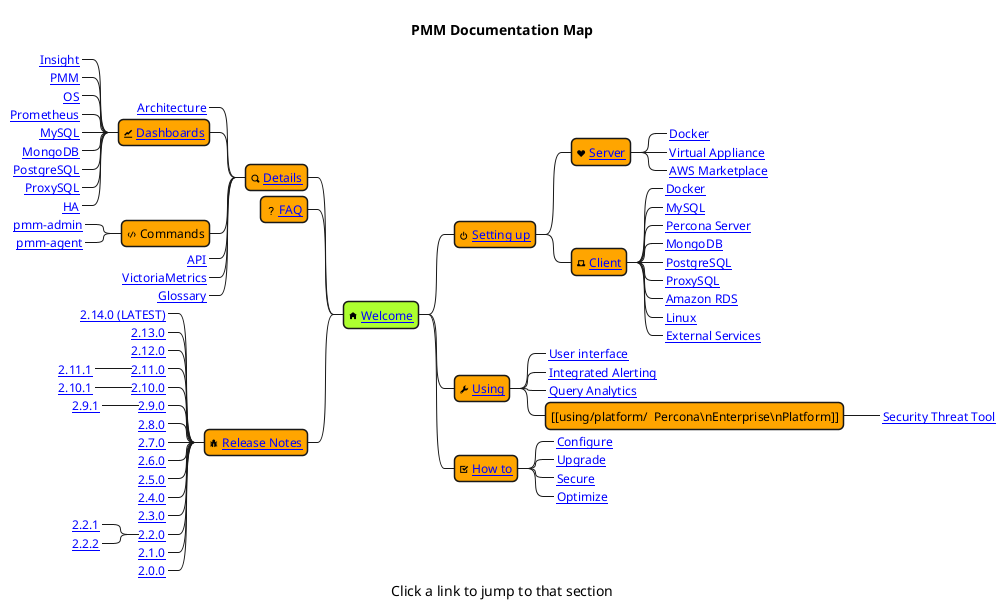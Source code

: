 ' Map of documentation
' To export as image with clickable links:
'
' A) Using Visual Studio Code:
' 1. install PlantUML extension (https://marketplace.visualstudio.com/items?itemName=jebbs.plantuml)
' 2. Right click and choose 'Export current diagram'
' 3. Select 'svg' type
' 3. Copy out/resources/Map/PMM_Documentation_Map.svg to docs/_images
'
' B) Command line:
' 1. Download PlantUML jar file: https://sourceforge.net/projects/plantuml/files/plantuml.jar/download
' 2. cat resources/Map.puml | java -jar ~/Downloads/plantuml.jar -tsvg -pipe > docs/_images/PMM_Documentation_Map.svg
'
' For icons see https://plantuml.com/openiconic



@startmindmap "PMM_Documentation_Map"
title PMM Documentation Map
caption Click a link to jump to that section
skinparam Shadowing false
<style>
mindmapDiagram {
  node {
    FontSize 12
    BackgroundColor Orange
    RoundCorner 10
    Padding 5
    Margin 3
  }
}
</style>

*[#GreenYellow] <&home> [[index.html Welcome]]
** <&power-standby> [[setting-up/ Setting up]]
'*** [[setting-up/index.html Setting up: Overview]]
*** <&heart> [[setting-up/server/ Server]]
'****_ [[setting-up/server/ Setting up PMM Server: Overview]]
****_ [[setting-up/server/docker.html Docker]]
****_ [[setting-up/server/virtual-appliance.html Virtual Appliance]]
****_ [[setting-up/server/aws.html AWS Marketplace]]
*** <&laptop> [[setting-up/client/ Client]]
'****_ [[setting-up/client/ Setting up PMM Clients]]
****_ [[setting-up/client/docker.html Docker]]
****_ [[setting-up/client/mysql.html MySQL]]
****_ [[setting-up/client/percona-server.html Percona Server]]
****_ [[setting-up/client/mongodb.html MongoDB]]
****_ [[setting-up/client/postgresql.html PostgreSQL]]
****_ [[setting-up/client/proxysql.html ProxySQL]]
****_ [[setting-up/client/aws.html Amazon RDS]]
****_ [[setting-up/client/linux.html Linux]]
****_ [[setting-up/client/external.html External Services]]

** <&wrench> [[using/ Using]]
'***_ [[using/ Using: Overview]]
***_ [[using/interface.html User interface]]
***_ [[using/alerting.html Integrated Alerting]]
***_ [[using/query-analytics.html Query Analytics]]
*** [[using/platform/  Percona\nEnterprise\nPlatform]]
'***_ [[using/platform/ About Percona Enterprise Platform]]
****_ [[using/platform/security-threat-tool.html Security Threat Tool]]

** <&task> [[how-to/ How to]]
'***_ [[how-to/ How to: Overview]]
***_ [[how-to/configure.html Configure]]
***_ [[how-to/upgrade.html Upgrade]]
***_ [[how-to/secure.html Secure]]
***_ [[how-to/optimize.html Optimize]]

left side


** <&magnifying-glass> [[details/ Details]]
'***_ [[details/ Details: Overview]]
***_ [[details/architecture.html Architecture]]
*** <&graph> [[details/dashboards/ Dashboards]]
****_ [[details/dashboards/index.html#insight Insight]]
****_ [[details/dashboards/index.html#pmm PMM]]
****_ [[details/dashboards/index.html#os-dashboards OS]]
****_ [[details/dashboards/index.html#prometheus-dashboards Prometheus]]
****_ [[details/dashboards/index.html#mysql-dashboards MySQL]]
****_ [[details/dashboards/index.html#mongodb-dashboards MongoDB]]
****_ [[details/dashboards/index.html#postgresql-dashboards PostgreSQL]]
****_ [[details/dashboards/index.html#proxysql-dashboards ProxySQL]]
****_ [[details/dashboards/index.html#ha-dashboards HA]]

*** <&code> Commands
****_ [[details/commands/pmm-admin.html pmm-admin]]
****_ [[details/commands/pmm-agent.html pmm-agent]]
***_ [[details/api.html API]]
***_ [[details/victoria-metrics.html VictoriaMetrics]]
***_ [[details/glossary.html Glossary]]

** <&question-mark> [[faq.html FAQ]]

** <&bug> [[https://www.percona.com/doc/percona-monitoring-and-management/2.x/release-notes/ Release Notes]]
***_ [[https://www.percona.com/doc/percona-monitoring-and-management/2.x/release-notes/2.14.0.html 2.14.0 (LATEST)]]
***_ [[https://www.percona.com/doc/percona-monitoring-and-management/2.x/release-notes/2.13.0.html 2.13.0]]
***_ [[https://www.percona.com/doc/percona-monitoring-and-management/2.x/release-notes/2.12.0.html 2.12.0]]
***_ [[https://www.percona.com/doc/percona-monitoring-and-management/2.x/release-notes/2.11.0.html 2.11.0]]
****_ [[https://www.percona.com/doc/percona-monitoring-and-management/2.x/release-notes/2.11.1.html 2.11.1]]
***_ [[https://www.percona.com/doc/percona-monitoring-and-management/2.x/release-notes/2.10.0.html 2.10.0]]
****_ [[https://www.percona.com/doc/percona-monitoring-and-management/2.x/release-notes/2.10.1.html 2.10.1]]
***_ [[https://www.percona.com/doc/percona-monitoring-and-management/2.x/release-notes/2.9.0.html 2.9.0]]
****_ [[https://www.percona.com/doc/percona-monitoring-and-management/2.x/release-notes/2.9.1.html 2.9.1]]
***_ [[https://www.percona.com/doc/percona-monitoring-and-management/2.x/release-notes/2.8.0.html 2.8.0]]
***_ [[https://www.percona.com/doc/percona-monitoring-and-management/2.x/release-notes/2.7.0.html 2.7.0]]
***_ [[https://www.percona.com/doc/percona-monitoring-and-management/2.x/release-notes/2.6.0.html 2.6.0]]
***_ [[https://www.percona.com/doc/percona-monitoring-and-management/2.x/release-notes/2.5.0.html 2.5.0]]
***_ [[https://www.percona.com/doc/percona-monitoring-and-management/2.x/release-notes/2.4.0.html 2.4.0]]
***_ [[https://www.percona.com/doc/percona-monitoring-and-management/2.x/release-notes/2.3.0.html 2.3.0]]
***_ [[https://www.percona.com/doc/percona-monitoring-and-management/2.x/release-notes/2.2.0.html 2.2.0]]
****_ [[https://www.percona.com/doc/percona-monitoring-and-management/2.x/release-notes/2.2.1.html 2.2.1]]
****_ [[https://www.percona.com/doc/percona-monitoring-and-management/2.x/release-notes/2.2.2.html 2.2.2]]
***_ [[https://www.percona.com/doc/percona-monitoring-and-management/2.x/release-notes/2.1.0.html 2.1.0]]
***_ [[https://www.percona.com/doc/percona-monitoring-and-management/2.x/release-notes/2.0.0.html 2.0.0]]
@endmindmap

